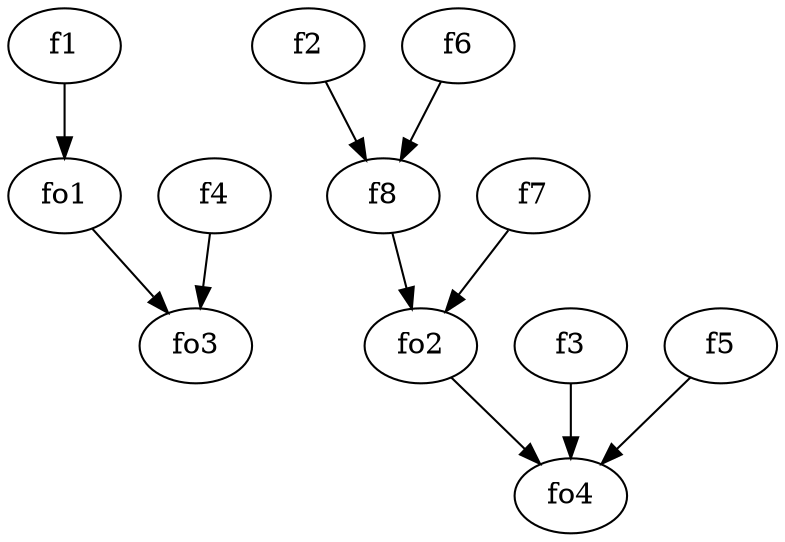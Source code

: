 strict digraph  {
f1;
f2;
f3;
f4;
f5;
f6;
f7;
f8;
fo1;
fo2;
fo3;
fo4;
f1 -> fo1  [weight=2];
f2 -> f8  [weight=2];
f3 -> fo4  [weight=2];
f4 -> fo3  [weight=2];
f5 -> fo4  [weight=2];
f6 -> f8  [weight=2];
f7 -> fo2  [weight=2];
f8 -> fo2  [weight=2];
fo1 -> fo3  [weight=2];
fo2 -> fo4  [weight=2];
}
